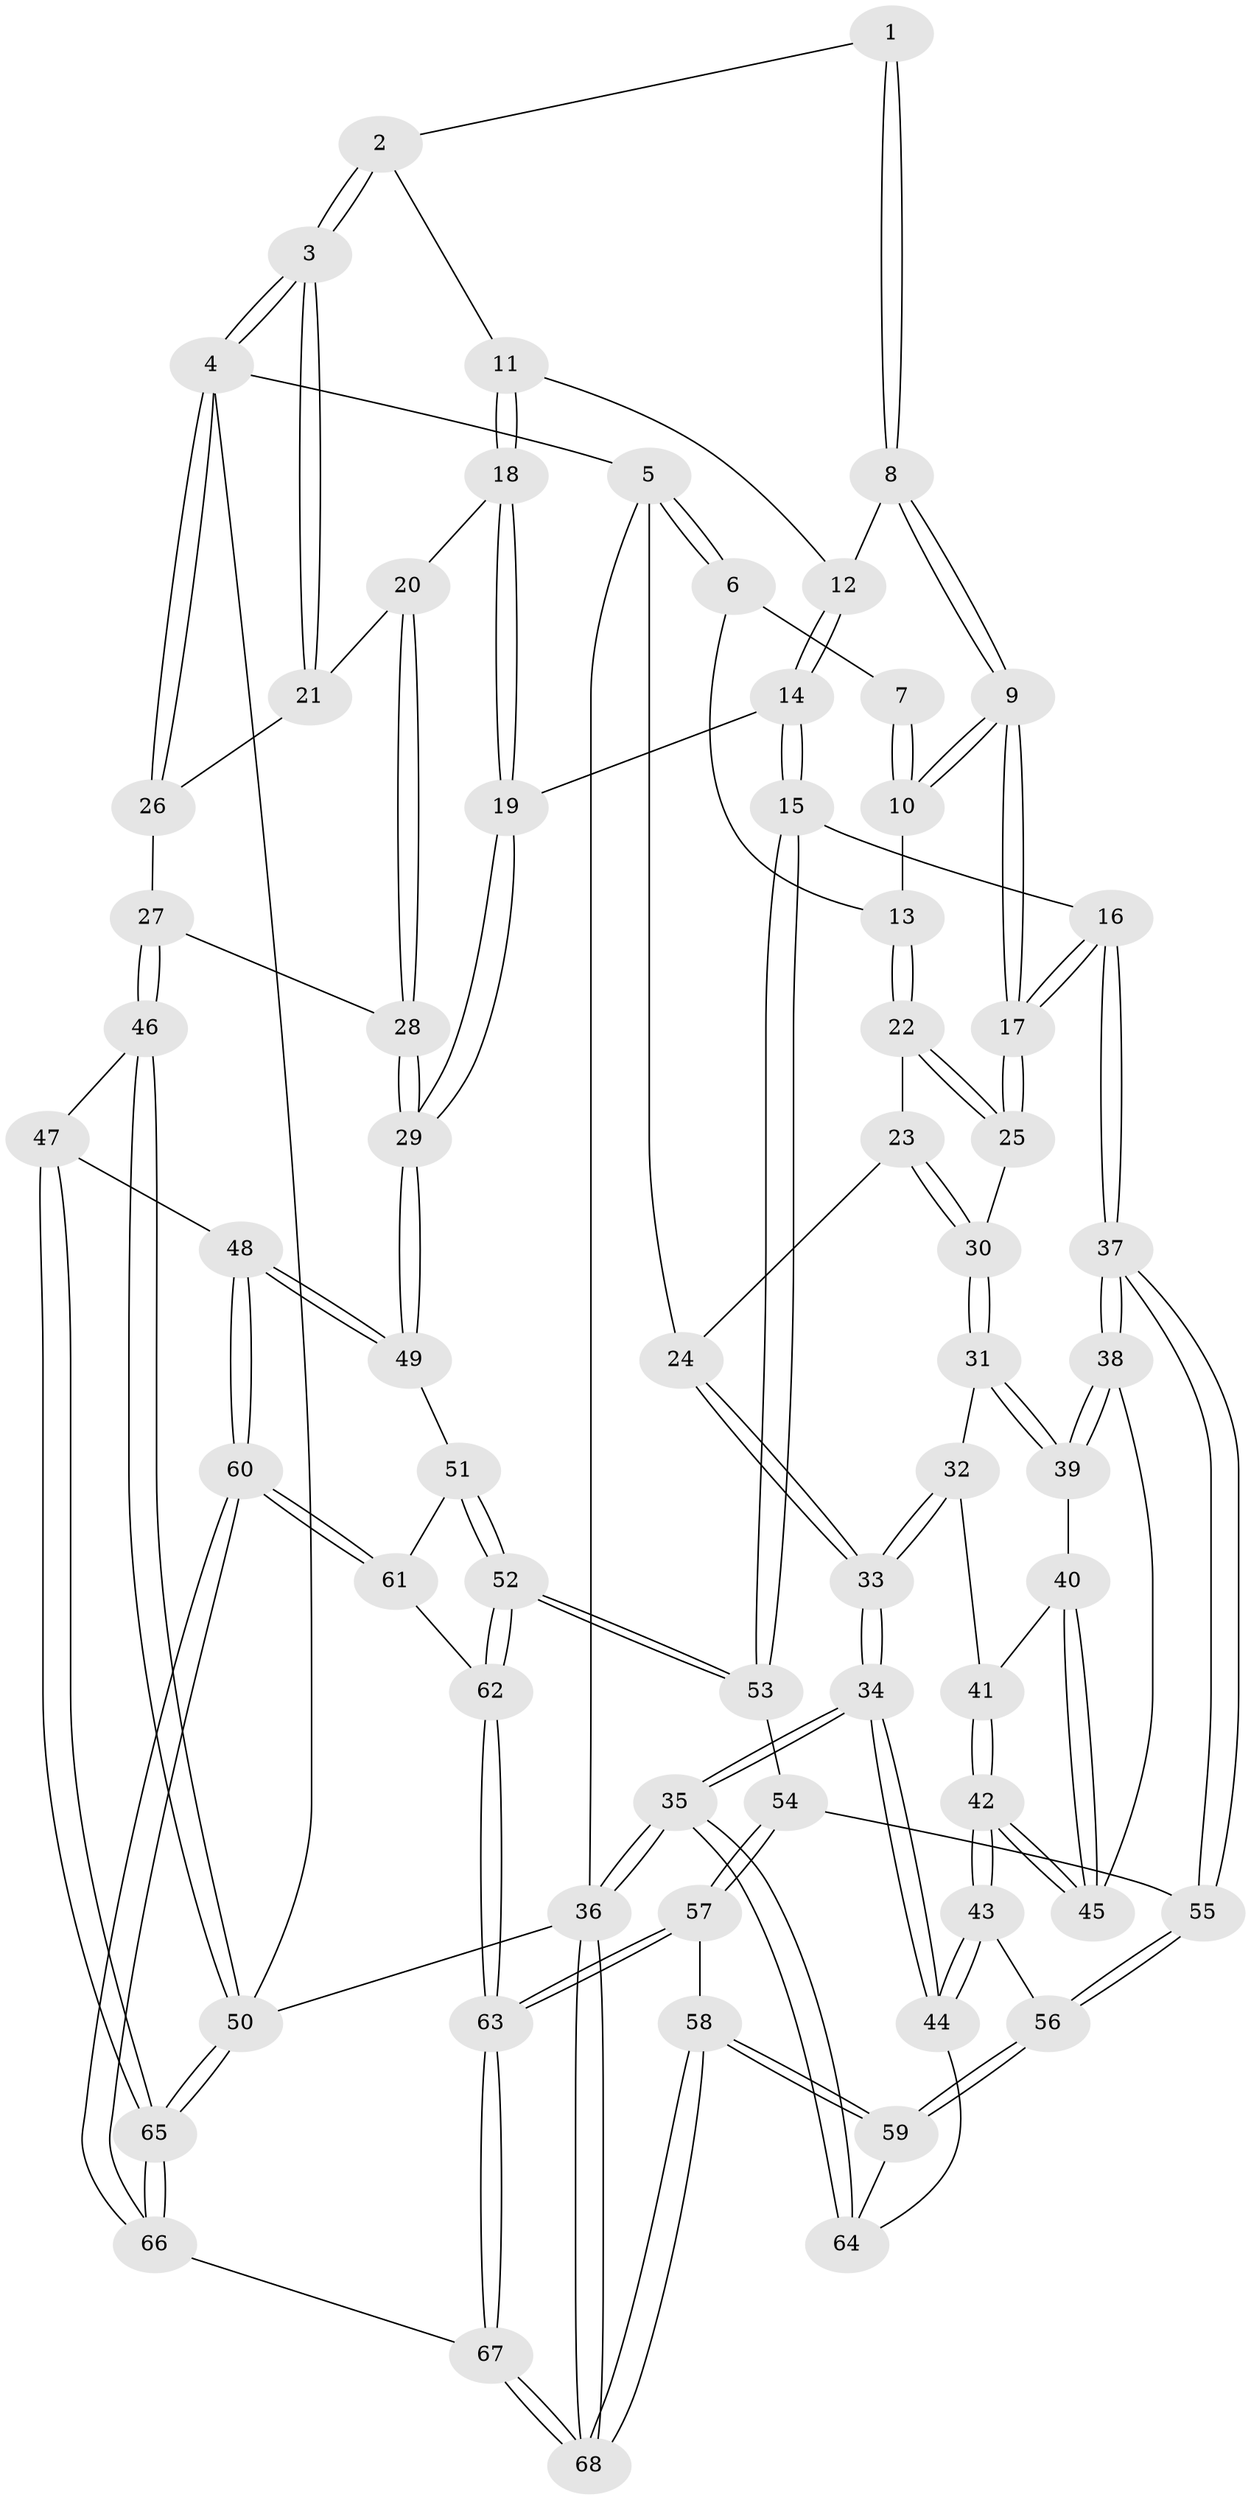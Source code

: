 // Generated by graph-tools (version 1.1) at 2025/51/03/09/25 03:51:06]
// undirected, 68 vertices, 167 edges
graph export_dot {
graph [start="1"]
  node [color=gray90,style=filled];
  1 [pos="+0.464578535008524+0"];
  2 [pos="+0.6755947031448696+0"];
  3 [pos="+1+0"];
  4 [pos="+1+0"];
  5 [pos="+0+0"];
  6 [pos="+0.13771378411129653+0"];
  7 [pos="+0.4180814709172472+0"];
  8 [pos="+0.47103824085370277+0.015244527140102684"];
  9 [pos="+0.40850992603265696+0.1286692290111882"];
  10 [pos="+0.37674777769072193+0.065063073047086"];
  11 [pos="+0.6809685067994861+0"];
  12 [pos="+0.5379677294883766+0.04391573274367947"];
  13 [pos="+0.22354817730465093+0"];
  14 [pos="+0.565009232091377+0.31903105814087296"];
  15 [pos="+0.5173096826955172+0.32475663923040377"];
  16 [pos="+0.459013216141674+0.3061634798150511"];
  17 [pos="+0.40810324999890024+0.26995096043901484"];
  18 [pos="+0.7158518908652527+0.0770466160758472"];
  19 [pos="+0.5936181472850433+0.31929643413402603"];
  20 [pos="+0.7862003308758954+0.08487587190545834"];
  21 [pos="+0.8003612629028555+0.08004259415961762"];
  22 [pos="+0.2383120174918848+0.10204481561213398"];
  23 [pos="+0.0519497028204431+0.1484513494526126"];
  24 [pos="+0+0"];
  25 [pos="+0.35998592447570466+0.2610852981571878"];
  26 [pos="+1+0.06256408247022921"];
  27 [pos="+1+0.26407553465269995"];
  28 [pos="+0.9509363799705409+0.25606237507724305"];
  29 [pos="+0.6174130794836546+0.3340195409804474"];
  30 [pos="+0.1499575522282031+0.3110250435456296"];
  31 [pos="+0.1214327865507375+0.35308911034768703"];
  32 [pos="+0.025120247195845297+0.3838603717098479"];
  33 [pos="+0+0.38461380775162796"];
  34 [pos="+0+0.6702108526599984"];
  35 [pos="+0+1"];
  36 [pos="+0+1"];
  37 [pos="+0.22430515415630467+0.5642587858157123"];
  38 [pos="+0.2160328374998384+0.5585749227734278"];
  39 [pos="+0.14297037612083885+0.4136954003918713"];
  40 [pos="+0.07649148127957194+0.511257912115516"];
  41 [pos="+0.039519794131370994+0.48995486222877116"];
  42 [pos="+0+0.6169876303687456"];
  43 [pos="+0+0.624844823926341"];
  44 [pos="+0+0.6607588424960464"];
  45 [pos="+0.10003710419679612+0.5676061311774274"];
  46 [pos="+1+0.5976909736001638"];
  47 [pos="+0.9497828607184683+0.6116908575162116"];
  48 [pos="+0.8362325510702722+0.5944711886383828"];
  49 [pos="+0.7731871413573451+0.5674281656276646"];
  50 [pos="+1+1"];
  51 [pos="+0.7348796783390052+0.5966578633003585"];
  52 [pos="+0.4846008522729644+0.673617104024924"];
  53 [pos="+0.44274766761838436+0.6384603699275554"];
  54 [pos="+0.41338712308403125+0.6450588803744276"];
  55 [pos="+0.24281554885616857+0.6113189969675193"];
  56 [pos="+0.19473921776856062+0.7157889321018952"];
  57 [pos="+0.32082769967101915+0.8383198881009729"];
  58 [pos="+0.21993424400107708+0.833919890908573"];
  59 [pos="+0.19015237786127656+0.7901883186221206"];
  60 [pos="+0.6880211610324961+0.9306717392194681"];
  61 [pos="+0.6577536181804841+0.7260471668000552"];
  62 [pos="+0.5165166796248544+0.7627933808576987"];
  63 [pos="+0.5153247698386073+0.9505754850003694"];
  64 [pos="+0.12343374442692523+0.7953496683060397"];
  65 [pos="+0.7192009303097477+1"];
  66 [pos="+0.6541981680619985+1"];
  67 [pos="+0.601974063492769+1"];
  68 [pos="+0.1079113679388398+1"];
  1 -- 2;
  1 -- 8;
  1 -- 8;
  2 -- 3;
  2 -- 3;
  2 -- 11;
  3 -- 4;
  3 -- 4;
  3 -- 21;
  3 -- 21;
  4 -- 5;
  4 -- 26;
  4 -- 26;
  4 -- 50;
  5 -- 6;
  5 -- 6;
  5 -- 24;
  5 -- 36;
  6 -- 7;
  6 -- 13;
  7 -- 10;
  7 -- 10;
  8 -- 9;
  8 -- 9;
  8 -- 12;
  9 -- 10;
  9 -- 10;
  9 -- 17;
  9 -- 17;
  10 -- 13;
  11 -- 12;
  11 -- 18;
  11 -- 18;
  12 -- 14;
  12 -- 14;
  13 -- 22;
  13 -- 22;
  14 -- 15;
  14 -- 15;
  14 -- 19;
  15 -- 16;
  15 -- 53;
  15 -- 53;
  16 -- 17;
  16 -- 17;
  16 -- 37;
  16 -- 37;
  17 -- 25;
  17 -- 25;
  18 -- 19;
  18 -- 19;
  18 -- 20;
  19 -- 29;
  19 -- 29;
  20 -- 21;
  20 -- 28;
  20 -- 28;
  21 -- 26;
  22 -- 23;
  22 -- 25;
  22 -- 25;
  23 -- 24;
  23 -- 30;
  23 -- 30;
  24 -- 33;
  24 -- 33;
  25 -- 30;
  26 -- 27;
  27 -- 28;
  27 -- 46;
  27 -- 46;
  28 -- 29;
  28 -- 29;
  29 -- 49;
  29 -- 49;
  30 -- 31;
  30 -- 31;
  31 -- 32;
  31 -- 39;
  31 -- 39;
  32 -- 33;
  32 -- 33;
  32 -- 41;
  33 -- 34;
  33 -- 34;
  34 -- 35;
  34 -- 35;
  34 -- 44;
  34 -- 44;
  35 -- 36;
  35 -- 36;
  35 -- 64;
  35 -- 64;
  36 -- 68;
  36 -- 68;
  36 -- 50;
  37 -- 38;
  37 -- 38;
  37 -- 55;
  37 -- 55;
  38 -- 39;
  38 -- 39;
  38 -- 45;
  39 -- 40;
  40 -- 41;
  40 -- 45;
  40 -- 45;
  41 -- 42;
  41 -- 42;
  42 -- 43;
  42 -- 43;
  42 -- 45;
  42 -- 45;
  43 -- 44;
  43 -- 44;
  43 -- 56;
  44 -- 64;
  46 -- 47;
  46 -- 50;
  46 -- 50;
  47 -- 48;
  47 -- 65;
  47 -- 65;
  48 -- 49;
  48 -- 49;
  48 -- 60;
  48 -- 60;
  49 -- 51;
  50 -- 65;
  50 -- 65;
  51 -- 52;
  51 -- 52;
  51 -- 61;
  52 -- 53;
  52 -- 53;
  52 -- 62;
  52 -- 62;
  53 -- 54;
  54 -- 55;
  54 -- 57;
  54 -- 57;
  55 -- 56;
  55 -- 56;
  56 -- 59;
  56 -- 59;
  57 -- 58;
  57 -- 63;
  57 -- 63;
  58 -- 59;
  58 -- 59;
  58 -- 68;
  58 -- 68;
  59 -- 64;
  60 -- 61;
  60 -- 61;
  60 -- 66;
  60 -- 66;
  61 -- 62;
  62 -- 63;
  62 -- 63;
  63 -- 67;
  63 -- 67;
  65 -- 66;
  65 -- 66;
  66 -- 67;
  67 -- 68;
  67 -- 68;
}
